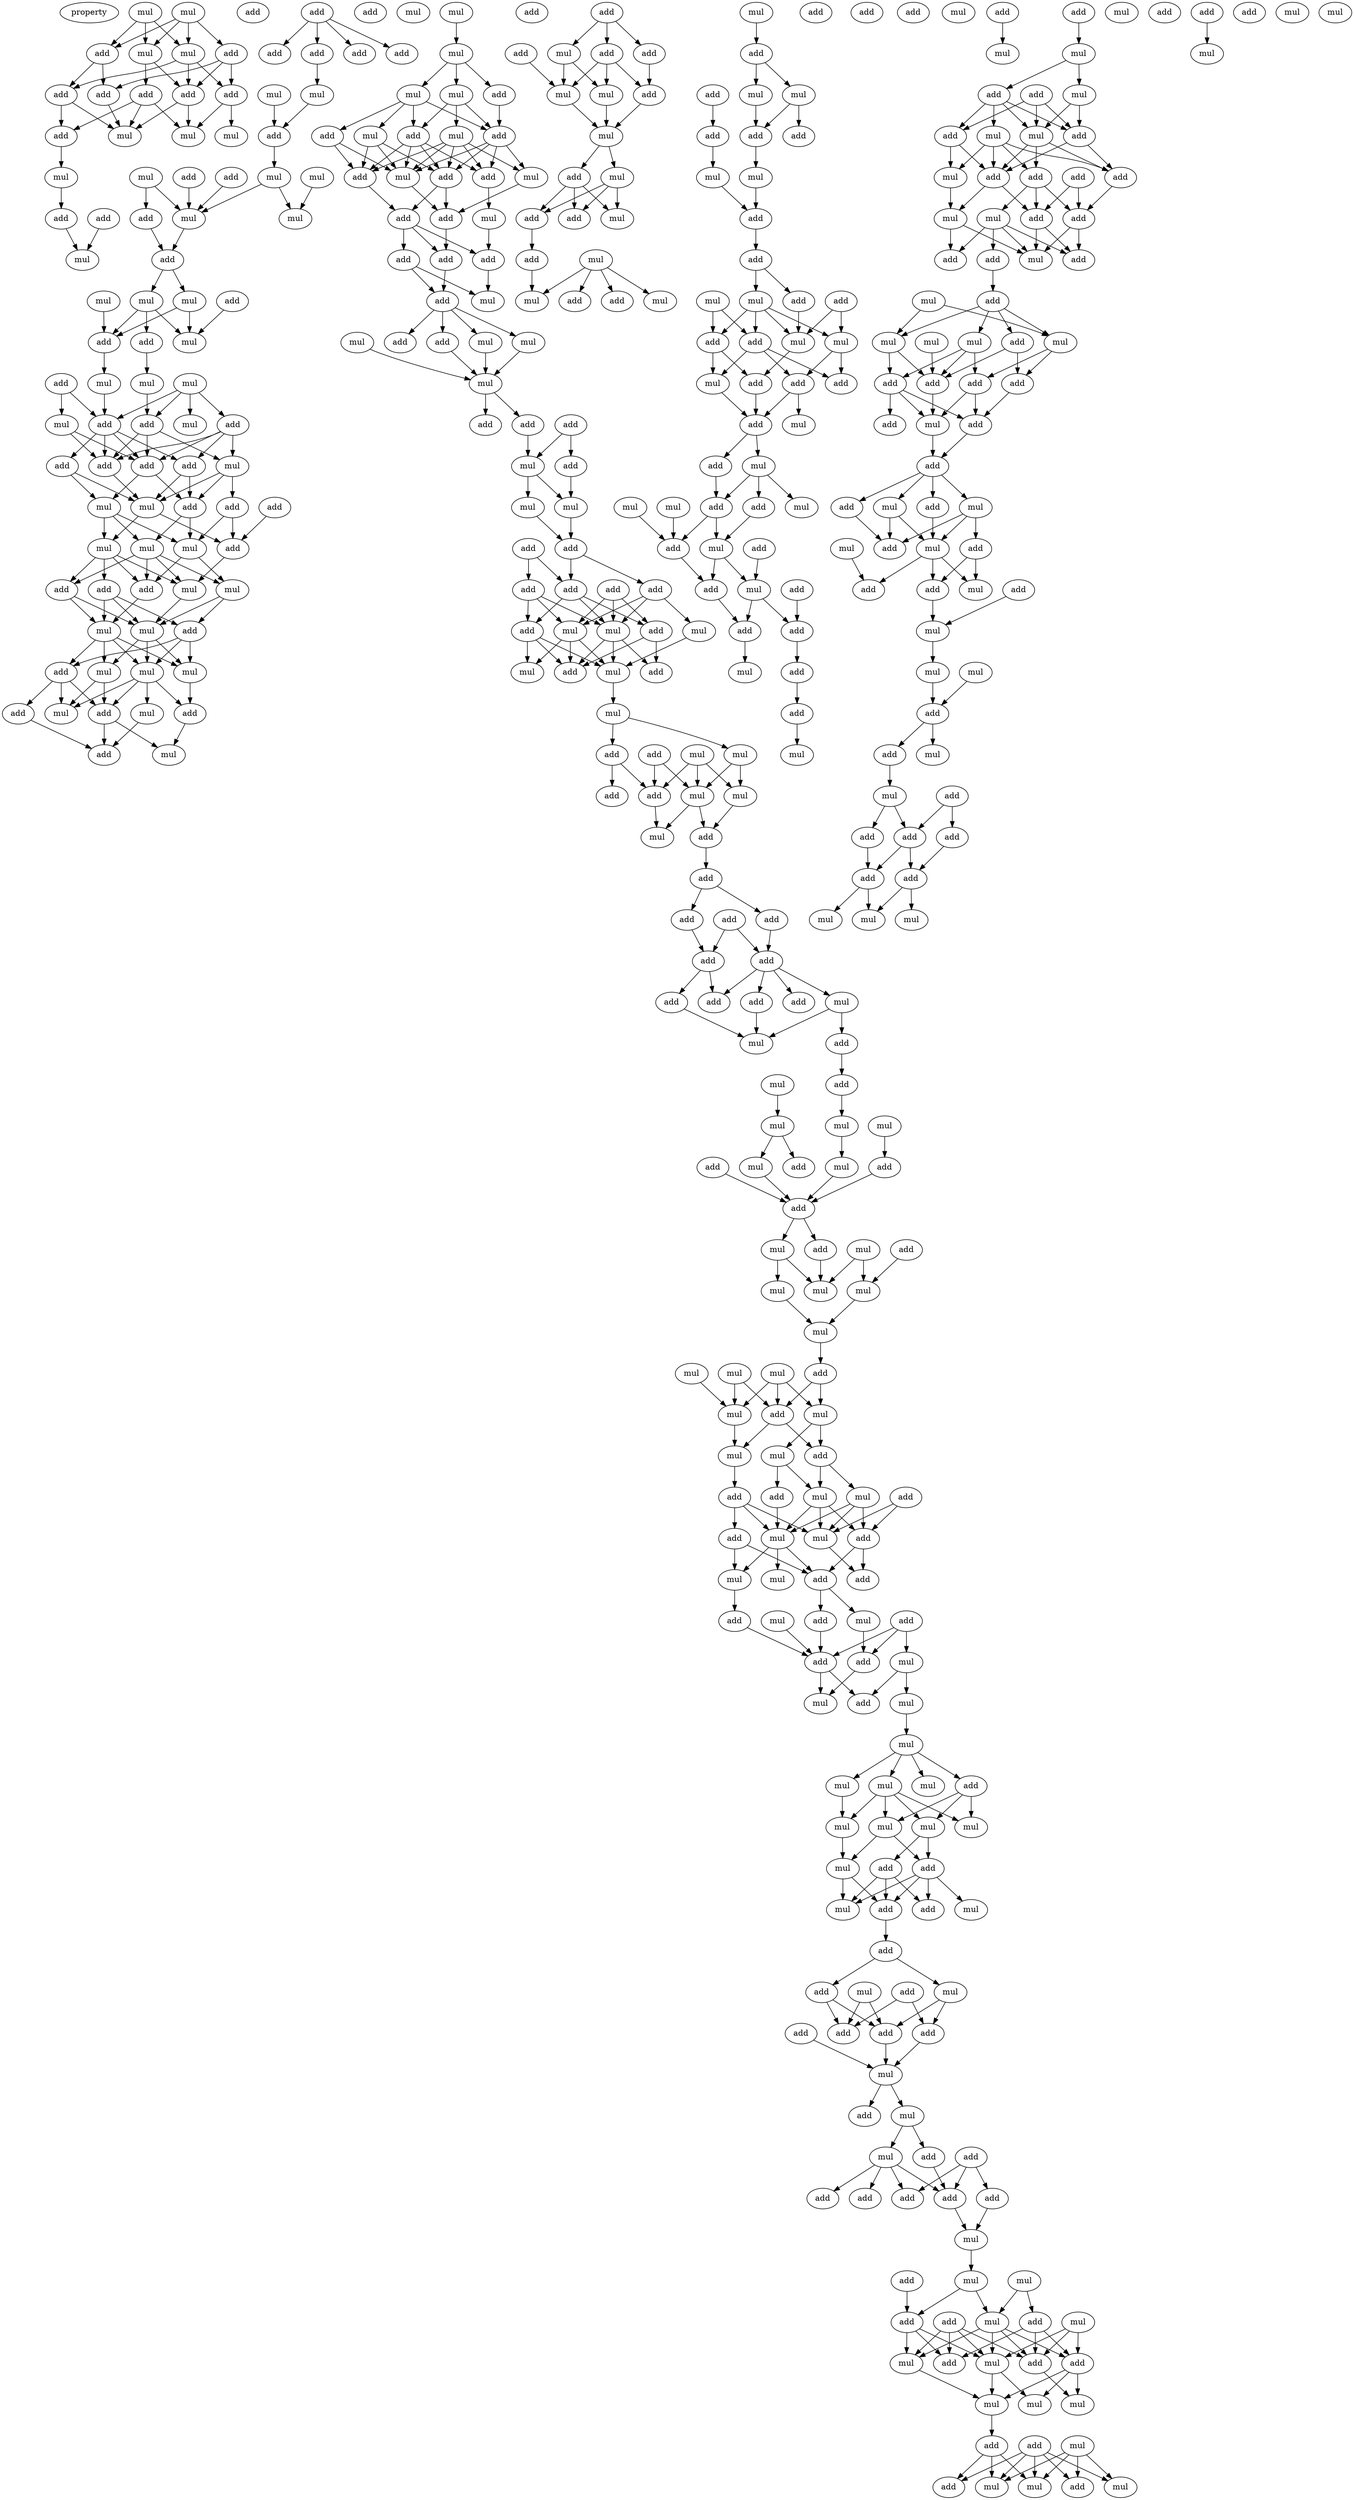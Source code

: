 digraph {
    node [fontcolor=black]
    property [mul=2,lf=1.1]
    0 [ label = mul ];
    1 [ label = mul ];
    2 [ label = add ];
    3 [ label = mul ];
    4 [ label = add ];
    5 [ label = mul ];
    6 [ label = add ];
    7 [ label = add ];
    8 [ label = add ];
    9 [ label = add ];
    10 [ label = add ];
    11 [ label = add ];
    12 [ label = mul ];
    13 [ label = mul ];
    14 [ label = mul ];
    15 [ label = mul ];
    16 [ label = add ];
    17 [ label = add ];
    18 [ label = add ];
    19 [ label = mul ];
    20 [ label = add ];
    21 [ label = add ];
    22 [ label = add ];
    23 [ label = add ];
    24 [ label = add ];
    25 [ label = add ];
    26 [ label = mul ];
    27 [ label = mul ];
    28 [ label = add ];
    29 [ label = mul ];
    30 [ label = add ];
    31 [ label = mul ];
    32 [ label = mul ];
    33 [ label = add ];
    34 [ label = mul ];
    35 [ label = add ];
    36 [ label = mul ];
    37 [ label = mul ];
    38 [ label = add ];
    39 [ label = add ];
    40 [ label = mul ];
    41 [ label = mul ];
    42 [ label = mul ];
    43 [ label = add ];
    44 [ label = mul ];
    45 [ label = add ];
    46 [ label = mul ];
    47 [ label = add ];
    48 [ label = mul ];
    49 [ label = mul ];
    50 [ label = add ];
    51 [ label = add ];
    52 [ label = add ];
    53 [ label = mul ];
    54 [ label = mul ];
    55 [ label = add ];
    56 [ label = add ];
    57 [ label = add ];
    58 [ label = mul ];
    59 [ label = add ];
    60 [ label = add ];
    61 [ label = add ];
    62 [ label = add ];
    63 [ label = mul ];
    64 [ label = mul ];
    65 [ label = mul ];
    66 [ label = mul ];
    67 [ label = add ];
    68 [ label = mul ];
    69 [ label = mul ];
    70 [ label = add ];
    71 [ label = mul ];
    72 [ label = add ];
    73 [ label = add ];
    74 [ label = mul ];
    75 [ label = mul ];
    76 [ label = add ];
    77 [ label = mul ];
    78 [ label = add ];
    79 [ label = mul ];
    80 [ label = mul ];
    81 [ label = add ];
    82 [ label = add ];
    83 [ label = mul ];
    84 [ label = mul ];
    85 [ label = add ];
    86 [ label = add ];
    87 [ label = mul ];
    88 [ label = mul ];
    89 [ label = mul ];
    90 [ label = mul ];
    91 [ label = mul ];
    92 [ label = add ];
    93 [ label = add ];
    94 [ label = mul ];
    95 [ label = mul ];
    96 [ label = add ];
    97 [ label = add ];
    98 [ label = add ];
    99 [ label = mul ];
    100 [ label = add ];
    101 [ label = mul ];
    102 [ label = add ];
    103 [ label = mul ];
    104 [ label = add ];
    105 [ label = add ];
    106 [ label = add ];
    107 [ label = add ];
    108 [ label = add ];
    109 [ label = add ];
    110 [ label = mul ];
    111 [ label = add ];
    112 [ label = add ];
    113 [ label = mul ];
    114 [ label = mul ];
    115 [ label = mul ];
    116 [ label = mul ];
    117 [ label = add ];
    118 [ label = add ];
    119 [ label = add ];
    120 [ label = mul ];
    121 [ label = add ];
    122 [ label = mul ];
    123 [ label = mul ];
    124 [ label = add ];
    125 [ label = add ];
    126 [ label = add ];
    127 [ label = add ];
    128 [ label = add ];
    129 [ label = add ];
    130 [ label = add ];
    131 [ label = add ];
    132 [ label = mul ];
    133 [ label = mul ];
    134 [ label = mul ];
    135 [ label = mul ];
    136 [ label = mul ];
    137 [ label = add ];
    138 [ label = add ];
    139 [ label = add ];
    140 [ label = mul ];
    141 [ label = add ];
    142 [ label = mul ];
    143 [ label = add ];
    144 [ label = mul ];
    145 [ label = add ];
    146 [ label = mul ];
    147 [ label = mul ];
    148 [ label = add ];
    149 [ label = mul ];
    150 [ label = add ];
    151 [ label = add ];
    152 [ label = add ];
    153 [ label = add ];
    154 [ label = add ];
    155 [ label = add ];
    156 [ label = add ];
    157 [ label = add ];
    158 [ label = mul ];
    159 [ label = add ];
    160 [ label = add ];
    161 [ label = add ];
    162 [ label = mul ];
    163 [ label = add ];
    164 [ label = mul ];
    165 [ label = add ];
    166 [ label = mul ];
    167 [ label = mul ];
    168 [ label = mul ];
    169 [ label = mul ];
    170 [ label = add ];
    171 [ label = add ];
    172 [ label = add ];
    173 [ label = mul ];
    174 [ label = add ];
    175 [ label = mul ];
    176 [ label = mul ];
    177 [ label = add ];
    178 [ label = add ];
    179 [ label = mul ];
    180 [ label = mul ];
    181 [ label = mul ];
    182 [ label = mul ];
    183 [ label = mul ];
    184 [ label = mul ];
    185 [ label = add ];
    186 [ label = mul ];
    187 [ label = mul ];
    188 [ label = add ];
    189 [ label = mul ];
    190 [ label = mul ];
    191 [ label = add ];
    192 [ label = mul ];
    193 [ label = mul ];
    194 [ label = mul ];
    195 [ label = add ];
    196 [ label = add ];
    197 [ label = add ];
    198 [ label = add ];
    199 [ label = add ];
    200 [ label = mul ];
    201 [ label = mul ];
    202 [ label = mul ];
    203 [ label = add ];
    204 [ label = mul ];
    205 [ label = add ];
    206 [ label = mul ];
    207 [ label = add ];
    208 [ label = add ];
    209 [ label = mul ];
    210 [ label = add ];
    211 [ label = add ];
    212 [ label = mul ];
    213 [ label = add ];
    214 [ label = mul ];
    215 [ label = mul ];
    216 [ label = add ];
    217 [ label = mul ];
    218 [ label = mul ];
    219 [ label = mul ];
    220 [ label = mul ];
    221 [ label = add ];
    222 [ label = mul ];
    223 [ label = mul ];
    224 [ label = mul ];
    225 [ label = mul ];
    226 [ label = add ];
    227 [ label = add ];
    228 [ label = mul ];
    229 [ label = mul ];
    230 [ label = mul ];
    231 [ label = add ];
    232 [ label = add ];
    233 [ label = add ];
    234 [ label = add ];
    235 [ label = add ];
    236 [ label = mul ];
    237 [ label = mul ];
    238 [ label = add ];
    239 [ label = add ];
    240 [ label = add ];
    241 [ label = add ];
    242 [ label = mul ];
    243 [ label = add ];
    244 [ label = mul ];
    245 [ label = mul ];
    246 [ label = add ];
    247 [ label = add ];
    248 [ label = add ];
    249 [ label = add ];
    250 [ label = add ];
    251 [ label = add ];
    252 [ label = add ];
    253 [ label = mul ];
    254 [ label = add ];
    255 [ label = mul ];
    256 [ label = mul ];
    257 [ label = add ];
    258 [ label = add ];
    259 [ label = mul ];
    260 [ label = mul ];
    261 [ label = add ];
    262 [ label = add ];
    263 [ label = mul ];
    264 [ label = add ];
    265 [ label = add ];
    266 [ label = mul ];
    267 [ label = mul ];
    268 [ label = mul ];
    269 [ label = mul ];
    270 [ label = add ];
    271 [ label = mul ];
    272 [ label = add ];
    273 [ label = mul ];
    274 [ label = mul ];
    275 [ label = add ];
    276 [ label = add ];
    277 [ label = mul ];
    278 [ label = add ];
    279 [ label = add ];
    280 [ label = mul ];
    281 [ label = add ];
    282 [ label = add ];
    283 [ label = add ];
    284 [ label = mul ];
    285 [ label = mul ];
    286 [ label = mul ];
    287 [ label = add ];
    288 [ label = mul ];
    289 [ label = add ];
    290 [ label = mul ];
    291 [ label = add ];
    292 [ label = add ];
    293 [ label = mul ];
    294 [ label = mul ];
    295 [ label = add ];
    296 [ label = mul ];
    297 [ label = add ];
    298 [ label = mul ];
    299 [ label = add ];
    300 [ label = add ];
    301 [ label = add ];
    302 [ label = mul ];
    303 [ label = mul ];
    304 [ label = add ];
    305 [ label = add ];
    306 [ label = add ];
    307 [ label = mul ];
    308 [ label = mul ];
    309 [ label = add ];
    310 [ label = add ];
    311 [ label = add ];
    312 [ label = mul ];
    313 [ label = mul ];
    314 [ label = add ];
    315 [ label = add ];
    316 [ label = add ];
    317 [ label = add ];
    318 [ label = mul ];
    319 [ label = mul ];
    320 [ label = add ];
    321 [ label = add ];
    322 [ label = add ];
    323 [ label = mul ];
    324 [ label = mul ];
    325 [ label = add ];
    326 [ label = mul ];
    327 [ label = add ];
    328 [ label = mul ];
    329 [ label = add ];
    330 [ label = mul ];
    331 [ label = add ];
    332 [ label = mul ];
    333 [ label = add ];
    334 [ label = mul ];
    335 [ label = add ];
    336 [ label = add ];
    337 [ label = mul ];
    338 [ label = mul ];
    339 [ label = add ];
    340 [ label = add ];
    341 [ label = add ];
    342 [ label = add ];
    343 [ label = mul ];
    344 [ label = add ];
    345 [ label = add ];
    346 [ label = mul ];
    347 [ label = add ];
    348 [ label = mul ];
    349 [ label = add ];
    350 [ label = mul ];
    351 [ label = add ];
    352 [ label = mul ];
    353 [ label = add ];
    354 [ label = mul ];
    355 [ label = mul ];
    356 [ label = add ];
    357 [ label = add ];
    358 [ label = mul ];
    359 [ label = add ];
    360 [ label = add ];
    361 [ label = add ];
    362 [ label = add ];
    363 [ label = mul ];
    364 [ label = mul ];
    365 [ label = add ];
    366 [ label = add ];
    367 [ label = add ];
    368 [ label = add ];
    369 [ label = mul ];
    370 [ label = add ];
    371 [ label = mul ];
    372 [ label = add ];
    373 [ label = add ];
    374 [ label = mul ];
    375 [ label = mul ];
    376 [ label = mul ];
    377 [ label = mul ];
    378 [ label = add ];
    379 [ label = add ];
    380 [ label = add ];
    381 [ label = add ];
    382 [ label = add ];
    383 [ label = add ];
    384 [ label = mul ];
    385 [ label = add ];
    386 [ label = mul ];
    387 [ label = mul ];
    388 [ label = add ];
    389 [ label = add ];
    390 [ label = mul ];
    391 [ label = mul ];
    392 [ label = mul ];
    393 [ label = add ];
    394 [ label = add ];
    395 [ label = add ];
    396 [ label = add ];
    397 [ label = add ];
    398 [ label = mul ];
    399 [ label = mul ];
    400 [ label = mul ];
    401 [ label = mul ];
    402 [ label = add ];
    403 [ label = add ];
    404 [ label = add ];
    405 [ label = add ];
    406 [ label = add ];
    407 [ label = mul ];
    408 [ label = mul ];
    409 [ label = add ];
    410 [ label = mul ];
    411 [ label = add ];
    412 [ label = add ];
    413 [ label = add ];
    414 [ label = add ];
    415 [ label = add ];
    416 [ label = mul ];
    417 [ label = mul ];
    418 [ label = mul ];
    419 [ label = mul ];
    420 [ label = mul ];
    0 -> 3 [ name = 0 ];
    0 -> 4 [ name = 1 ];
    0 -> 5 [ name = 2 ];
    1 -> 2 [ name = 3 ];
    1 -> 3 [ name = 4 ];
    1 -> 4 [ name = 5 ];
    1 -> 5 [ name = 6 ];
    2 -> 7 [ name = 7 ];
    2 -> 9 [ name = 8 ];
    2 -> 10 [ name = 9 ];
    3 -> 6 [ name = 10 ];
    3 -> 9 [ name = 11 ];
    4 -> 8 [ name = 12 ];
    4 -> 10 [ name = 13 ];
    5 -> 7 [ name = 14 ];
    5 -> 8 [ name = 15 ];
    5 -> 9 [ name = 16 ];
    6 -> 11 [ name = 17 ];
    6 -> 13 [ name = 18 ];
    6 -> 14 [ name = 19 ];
    7 -> 12 [ name = 20 ];
    7 -> 14 [ name = 21 ];
    8 -> 11 [ name = 22 ];
    8 -> 13 [ name = 23 ];
    9 -> 13 [ name = 24 ];
    9 -> 14 [ name = 25 ];
    10 -> 13 [ name = 26 ];
    11 -> 15 [ name = 27 ];
    15 -> 16 [ name = 28 ];
    16 -> 19 [ name = 29 ];
    17 -> 19 [ name = 30 ];
    20 -> 21 [ name = 31 ];
    20 -> 23 [ name = 32 ];
    20 -> 24 [ name = 33 ];
    20 -> 25 [ name = 34 ];
    23 -> 27 [ name = 35 ];
    26 -> 28 [ name = 36 ];
    27 -> 28 [ name = 37 ];
    28 -> 31 [ name = 38 ];
    30 -> 36 [ name = 39 ];
    31 -> 36 [ name = 40 ];
    31 -> 37 [ name = 41 ];
    32 -> 37 [ name = 42 ];
    33 -> 36 [ name = 43 ];
    34 -> 35 [ name = 44 ];
    34 -> 36 [ name = 45 ];
    35 -> 38 [ name = 46 ];
    36 -> 38 [ name = 47 ];
    38 -> 40 [ name = 48 ];
    38 -> 41 [ name = 49 ];
    39 -> 44 [ name = 50 ];
    40 -> 43 [ name = 51 ];
    40 -> 44 [ name = 52 ];
    40 -> 45 [ name = 53 ];
    41 -> 43 [ name = 54 ];
    41 -> 44 [ name = 55 ];
    42 -> 43 [ name = 56 ];
    43 -> 48 [ name = 57 ];
    45 -> 49 [ name = 58 ];
    46 -> 50 [ name = 59 ];
    46 -> 51 [ name = 60 ];
    46 -> 52 [ name = 61 ];
    46 -> 54 [ name = 62 ];
    47 -> 50 [ name = 63 ];
    47 -> 53 [ name = 64 ];
    48 -> 50 [ name = 65 ];
    49 -> 51 [ name = 66 ];
    50 -> 55 [ name = 67 ];
    50 -> 56 [ name = 68 ];
    50 -> 57 [ name = 69 ];
    50 -> 59 [ name = 70 ];
    51 -> 56 [ name = 71 ];
    51 -> 58 [ name = 72 ];
    51 -> 59 [ name = 73 ];
    52 -> 56 [ name = 74 ];
    52 -> 57 [ name = 75 ];
    52 -> 58 [ name = 76 ];
    52 -> 59 [ name = 77 ];
    53 -> 56 [ name = 78 ];
    53 -> 59 [ name = 79 ];
    55 -> 63 [ name = 80 ];
    55 -> 64 [ name = 81 ];
    56 -> 60 [ name = 82 ];
    56 -> 64 [ name = 83 ];
    57 -> 60 [ name = 84 ];
    57 -> 63 [ name = 85 ];
    58 -> 60 [ name = 86 ];
    58 -> 62 [ name = 87 ];
    58 -> 63 [ name = 88 ];
    59 -> 63 [ name = 89 ];
    60 -> 65 [ name = 90 ];
    60 -> 68 [ name = 91 ];
    61 -> 67 [ name = 92 ];
    62 -> 65 [ name = 93 ];
    62 -> 67 [ name = 94 ];
    63 -> 66 [ name = 95 ];
    63 -> 67 [ name = 96 ];
    64 -> 65 [ name = 97 ];
    64 -> 66 [ name = 98 ];
    64 -> 68 [ name = 99 ];
    65 -> 71 [ name = 100 ];
    65 -> 73 [ name = 101 ];
    66 -> 69 [ name = 102 ];
    66 -> 70 [ name = 103 ];
    66 -> 72 [ name = 104 ];
    66 -> 73 [ name = 105 ];
    67 -> 69 [ name = 106 ];
    68 -> 69 [ name = 107 ];
    68 -> 71 [ name = 108 ];
    68 -> 72 [ name = 109 ];
    68 -> 73 [ name = 110 ];
    69 -> 75 [ name = 111 ];
    70 -> 74 [ name = 112 ];
    70 -> 75 [ name = 113 ];
    70 -> 76 [ name = 114 ];
    71 -> 75 [ name = 115 ];
    71 -> 76 [ name = 116 ];
    72 -> 74 [ name = 117 ];
    72 -> 75 [ name = 118 ];
    73 -> 74 [ name = 119 ];
    74 -> 77 [ name = 120 ];
    74 -> 78 [ name = 121 ];
    74 -> 79 [ name = 122 ];
    74 -> 80 [ name = 123 ];
    75 -> 77 [ name = 124 ];
    75 -> 79 [ name = 125 ];
    75 -> 80 [ name = 126 ];
    76 -> 78 [ name = 127 ];
    76 -> 79 [ name = 128 ];
    76 -> 80 [ name = 129 ];
    77 -> 82 [ name = 130 ];
    77 -> 84 [ name = 131 ];
    78 -> 82 [ name = 132 ];
    78 -> 84 [ name = 133 ];
    78 -> 85 [ name = 134 ];
    79 -> 81 [ name = 135 ];
    79 -> 82 [ name = 136 ];
    79 -> 83 [ name = 137 ];
    79 -> 84 [ name = 138 ];
    80 -> 81 [ name = 139 ];
    81 -> 87 [ name = 140 ];
    82 -> 86 [ name = 141 ];
    82 -> 87 [ name = 142 ];
    83 -> 86 [ name = 143 ];
    85 -> 86 [ name = 144 ];
    88 -> 89 [ name = 145 ];
    89 -> 90 [ name = 146 ];
    89 -> 91 [ name = 147 ];
    89 -> 92 [ name = 148 ];
    90 -> 95 [ name = 149 ];
    90 -> 96 [ name = 150 ];
    90 -> 97 [ name = 151 ];
    91 -> 93 [ name = 152 ];
    91 -> 94 [ name = 153 ];
    91 -> 96 [ name = 154 ];
    91 -> 97 [ name = 155 ];
    92 -> 96 [ name = 156 ];
    93 -> 101 [ name = 157 ];
    93 -> 102 [ name = 158 ];
    94 -> 98 [ name = 159 ];
    94 -> 101 [ name = 160 ];
    94 -> 102 [ name = 161 ];
    95 -> 98 [ name = 162 ];
    95 -> 99 [ name = 163 ];
    95 -> 100 [ name = 164 ];
    95 -> 101 [ name = 165 ];
    95 -> 102 [ name = 166 ];
    96 -> 98 [ name = 167 ];
    96 -> 99 [ name = 168 ];
    96 -> 100 [ name = 169 ];
    96 -> 101 [ name = 170 ];
    97 -> 98 [ name = 171 ];
    97 -> 100 [ name = 172 ];
    97 -> 101 [ name = 173 ];
    97 -> 102 [ name = 174 ];
    98 -> 104 [ name = 175 ];
    98 -> 105 [ name = 176 ];
    99 -> 105 [ name = 177 ];
    100 -> 103 [ name = 178 ];
    101 -> 105 [ name = 179 ];
    102 -> 104 [ name = 180 ];
    103 -> 106 [ name = 181 ];
    104 -> 106 [ name = 182 ];
    104 -> 107 [ name = 183 ];
    104 -> 108 [ name = 184 ];
    105 -> 107 [ name = 185 ];
    106 -> 110 [ name = 186 ];
    107 -> 109 [ name = 187 ];
    108 -> 109 [ name = 188 ];
    108 -> 110 [ name = 189 ];
    109 -> 111 [ name = 190 ];
    109 -> 112 [ name = 191 ];
    109 -> 113 [ name = 192 ];
    109 -> 115 [ name = 193 ];
    112 -> 116 [ name = 194 ];
    113 -> 116 [ name = 195 ];
    114 -> 116 [ name = 196 ];
    115 -> 116 [ name = 197 ];
    116 -> 117 [ name = 198 ];
    116 -> 118 [ name = 199 ];
    118 -> 120 [ name = 200 ];
    119 -> 120 [ name = 201 ];
    119 -> 121 [ name = 202 ];
    120 -> 122 [ name = 203 ];
    120 -> 123 [ name = 204 ];
    121 -> 123 [ name = 205 ];
    122 -> 125 [ name = 206 ];
    123 -> 125 [ name = 207 ];
    124 -> 126 [ name = 208 ];
    124 -> 127 [ name = 209 ];
    125 -> 126 [ name = 210 ];
    125 -> 129 [ name = 211 ];
    126 -> 130 [ name = 212 ];
    126 -> 131 [ name = 213 ];
    126 -> 134 [ name = 214 ];
    127 -> 131 [ name = 215 ];
    127 -> 132 [ name = 216 ];
    127 -> 134 [ name = 217 ];
    128 -> 130 [ name = 218 ];
    128 -> 132 [ name = 219 ];
    128 -> 134 [ name = 220 ];
    129 -> 132 [ name = 221 ];
    129 -> 133 [ name = 222 ];
    129 -> 134 [ name = 223 ];
    130 -> 137 [ name = 224 ];
    130 -> 139 [ name = 225 ];
    131 -> 135 [ name = 226 ];
    131 -> 136 [ name = 227 ];
    131 -> 139 [ name = 228 ];
    132 -> 135 [ name = 229 ];
    132 -> 136 [ name = 230 ];
    132 -> 139 [ name = 231 ];
    133 -> 135 [ name = 232 ];
    134 -> 135 [ name = 233 ];
    134 -> 137 [ name = 234 ];
    134 -> 139 [ name = 235 ];
    135 -> 140 [ name = 236 ];
    140 -> 141 [ name = 237 ];
    140 -> 144 [ name = 238 ];
    141 -> 145 [ name = 239 ];
    141 -> 148 [ name = 240 ];
    142 -> 146 [ name = 241 ];
    142 -> 147 [ name = 242 ];
    142 -> 148 [ name = 243 ];
    143 -> 147 [ name = 244 ];
    143 -> 148 [ name = 245 ];
    144 -> 146 [ name = 246 ];
    144 -> 147 [ name = 247 ];
    146 -> 150 [ name = 248 ];
    147 -> 149 [ name = 249 ];
    147 -> 150 [ name = 250 ];
    148 -> 149 [ name = 251 ];
    150 -> 151 [ name = 252 ];
    151 -> 153 [ name = 253 ];
    151 -> 154 [ name = 254 ];
    152 -> 155 [ name = 255 ];
    152 -> 156 [ name = 256 ];
    153 -> 156 [ name = 257 ];
    154 -> 155 [ name = 258 ];
    155 -> 157 [ name = 259 ];
    155 -> 158 [ name = 260 ];
    155 -> 160 [ name = 261 ];
    155 -> 161 [ name = 262 ];
    156 -> 159 [ name = 263 ];
    156 -> 161 [ name = 264 ];
    158 -> 162 [ name = 265 ];
    158 -> 163 [ name = 266 ];
    159 -> 162 [ name = 267 ];
    160 -> 162 [ name = 268 ];
    163 -> 165 [ name = 269 ];
    164 -> 167 [ name = 270 ];
    165 -> 168 [ name = 271 ];
    166 -> 170 [ name = 272 ];
    167 -> 172 [ name = 273 ];
    167 -> 173 [ name = 274 ];
    168 -> 169 [ name = 275 ];
    169 -> 174 [ name = 276 ];
    170 -> 174 [ name = 277 ];
    171 -> 174 [ name = 278 ];
    173 -> 174 [ name = 279 ];
    174 -> 175 [ name = 280 ];
    174 -> 177 [ name = 281 ];
    175 -> 179 [ name = 282 ];
    175 -> 181 [ name = 283 ];
    176 -> 179 [ name = 284 ];
    176 -> 180 [ name = 285 ];
    177 -> 179 [ name = 286 ];
    178 -> 180 [ name = 287 ];
    180 -> 182 [ name = 288 ];
    181 -> 182 [ name = 289 ];
    182 -> 185 [ name = 290 ];
    183 -> 187 [ name = 291 ];
    183 -> 188 [ name = 292 ];
    184 -> 187 [ name = 293 ];
    185 -> 188 [ name = 294 ];
    185 -> 189 [ name = 295 ];
    186 -> 187 [ name = 296 ];
    186 -> 188 [ name = 297 ];
    186 -> 189 [ name = 298 ];
    187 -> 190 [ name = 299 ];
    188 -> 190 [ name = 300 ];
    188 -> 191 [ name = 301 ];
    189 -> 191 [ name = 302 ];
    189 -> 192 [ name = 303 ];
    190 -> 196 [ name = 304 ];
    191 -> 193 [ name = 305 ];
    191 -> 194 [ name = 306 ];
    192 -> 194 [ name = 307 ];
    192 -> 195 [ name = 308 ];
    193 -> 198 [ name = 309 ];
    193 -> 200 [ name = 310 ];
    193 -> 201 [ name = 311 ];
    194 -> 198 [ name = 312 ];
    194 -> 200 [ name = 313 ];
    194 -> 201 [ name = 314 ];
    195 -> 201 [ name = 315 ];
    196 -> 199 [ name = 316 ];
    196 -> 200 [ name = 317 ];
    196 -> 201 [ name = 318 ];
    197 -> 198 [ name = 319 ];
    197 -> 200 [ name = 320 ];
    198 -> 203 [ name = 321 ];
    198 -> 205 [ name = 322 ];
    199 -> 204 [ name = 323 ];
    199 -> 205 [ name = 324 ];
    200 -> 203 [ name = 325 ];
    201 -> 202 [ name = 326 ];
    201 -> 204 [ name = 327 ];
    201 -> 205 [ name = 328 ];
    204 -> 210 [ name = 329 ];
    205 -> 208 [ name = 330 ];
    205 -> 209 [ name = 331 ];
    206 -> 211 [ name = 332 ];
    207 -> 211 [ name = 333 ];
    207 -> 212 [ name = 334 ];
    207 -> 213 [ name = 335 ];
    208 -> 211 [ name = 336 ];
    209 -> 213 [ name = 337 ];
    210 -> 211 [ name = 338 ];
    211 -> 214 [ name = 339 ];
    211 -> 216 [ name = 340 ];
    212 -> 215 [ name = 341 ];
    212 -> 216 [ name = 342 ];
    213 -> 214 [ name = 343 ];
    215 -> 217 [ name = 344 ];
    217 -> 218 [ name = 345 ];
    217 -> 219 [ name = 346 ];
    217 -> 220 [ name = 347 ];
    217 -> 221 [ name = 348 ];
    218 -> 222 [ name = 349 ];
    219 -> 222 [ name = 350 ];
    219 -> 223 [ name = 351 ];
    219 -> 224 [ name = 352 ];
    219 -> 225 [ name = 353 ];
    221 -> 223 [ name = 354 ];
    221 -> 224 [ name = 355 ];
    221 -> 225 [ name = 356 ];
    222 -> 228 [ name = 357 ];
    223 -> 226 [ name = 358 ];
    223 -> 227 [ name = 359 ];
    224 -> 226 [ name = 360 ];
    224 -> 228 [ name = 361 ];
    226 -> 229 [ name = 362 ];
    226 -> 230 [ name = 363 ];
    226 -> 231 [ name = 364 ];
    226 -> 232 [ name = 365 ];
    227 -> 230 [ name = 366 ];
    227 -> 231 [ name = 367 ];
    227 -> 232 [ name = 368 ];
    228 -> 230 [ name = 369 ];
    228 -> 231 [ name = 370 ];
    231 -> 233 [ name = 371 ];
    233 -> 234 [ name = 372 ];
    233 -> 236 [ name = 373 ];
    234 -> 238 [ name = 374 ];
    234 -> 241 [ name = 375 ];
    235 -> 240 [ name = 376 ];
    235 -> 241 [ name = 377 ];
    236 -> 238 [ name = 378 ];
    236 -> 240 [ name = 379 ];
    237 -> 238 [ name = 380 ];
    237 -> 241 [ name = 381 ];
    238 -> 242 [ name = 382 ];
    239 -> 242 [ name = 383 ];
    240 -> 242 [ name = 384 ];
    242 -> 243 [ name = 385 ];
    242 -> 244 [ name = 386 ];
    244 -> 245 [ name = 387 ];
    244 -> 247 [ name = 388 ];
    245 -> 249 [ name = 389 ];
    245 -> 250 [ name = 390 ];
    245 -> 251 [ name = 391 ];
    245 -> 252 [ name = 392 ];
    246 -> 248 [ name = 393 ];
    246 -> 250 [ name = 394 ];
    246 -> 252 [ name = 395 ];
    247 -> 250 [ name = 396 ];
    248 -> 253 [ name = 397 ];
    250 -> 253 [ name = 398 ];
    253 -> 256 [ name = 399 ];
    254 -> 257 [ name = 400 ];
    255 -> 260 [ name = 401 ];
    255 -> 261 [ name = 402 ];
    256 -> 257 [ name = 403 ];
    256 -> 260 [ name = 404 ];
    257 -> 263 [ name = 405 ];
    257 -> 264 [ name = 406 ];
    257 -> 266 [ name = 407 ];
    258 -> 263 [ name = 408 ];
    258 -> 264 [ name = 409 ];
    258 -> 265 [ name = 410 ];
    258 -> 266 [ name = 411 ];
    259 -> 262 [ name = 412 ];
    259 -> 263 [ name = 413 ];
    259 -> 265 [ name = 414 ];
    260 -> 262 [ name = 415 ];
    260 -> 263 [ name = 416 ];
    260 -> 265 [ name = 417 ];
    260 -> 266 [ name = 418 ];
    261 -> 262 [ name = 419 ];
    261 -> 264 [ name = 420 ];
    261 -> 265 [ name = 421 ];
    262 -> 267 [ name = 422 ];
    262 -> 268 [ name = 423 ];
    262 -> 269 [ name = 424 ];
    263 -> 268 [ name = 425 ];
    263 -> 269 [ name = 426 ];
    265 -> 267 [ name = 427 ];
    266 -> 268 [ name = 428 ];
    268 -> 270 [ name = 429 ];
    270 -> 273 [ name = 430 ];
    270 -> 274 [ name = 431 ];
    270 -> 275 [ name = 432 ];
    271 -> 273 [ name = 433 ];
    271 -> 274 [ name = 434 ];
    271 -> 276 [ name = 435 ];
    271 -> 277 [ name = 436 ];
    272 -> 273 [ name = 437 ];
    272 -> 274 [ name = 438 ];
    272 -> 275 [ name = 439 ];
    272 -> 276 [ name = 440 ];
    272 -> 277 [ name = 441 ];
    278 -> 279 [ name = 442 ];
    278 -> 280 [ name = 443 ];
    278 -> 282 [ name = 444 ];
    279 -> 283 [ name = 445 ];
    280 -> 284 [ name = 446 ];
    280 -> 285 [ name = 447 ];
    281 -> 284 [ name = 448 ];
    282 -> 283 [ name = 449 ];
    282 -> 284 [ name = 450 ];
    282 -> 285 [ name = 451 ];
    283 -> 286 [ name = 452 ];
    284 -> 286 [ name = 453 ];
    285 -> 286 [ name = 454 ];
    286 -> 287 [ name = 455 ];
    286 -> 288 [ name = 456 ];
    287 -> 289 [ name = 457 ];
    287 -> 290 [ name = 458 ];
    287 -> 291 [ name = 459 ];
    288 -> 289 [ name = 460 ];
    288 -> 290 [ name = 461 ];
    288 -> 291 [ name = 462 ];
    291 -> 292 [ name = 463 ];
    292 -> 296 [ name = 464 ];
    293 -> 295 [ name = 465 ];
    293 -> 296 [ name = 466 ];
    293 -> 297 [ name = 467 ];
    293 -> 298 [ name = 468 ];
    294 -> 299 [ name = 469 ];
    299 -> 302 [ name = 470 ];
    299 -> 303 [ name = 471 ];
    300 -> 304 [ name = 472 ];
    302 -> 305 [ name = 473 ];
    302 -> 306 [ name = 474 ];
    303 -> 305 [ name = 475 ];
    304 -> 307 [ name = 476 ];
    305 -> 308 [ name = 477 ];
    307 -> 309 [ name = 478 ];
    308 -> 309 [ name = 479 ];
    309 -> 311 [ name = 480 ];
    311 -> 313 [ name = 481 ];
    311 -> 315 [ name = 482 ];
    312 -> 317 [ name = 483 ];
    312 -> 320 [ name = 484 ];
    313 -> 317 [ name = 485 ];
    313 -> 318 [ name = 486 ];
    313 -> 319 [ name = 487 ];
    313 -> 320 [ name = 488 ];
    314 -> 318 [ name = 489 ];
    314 -> 319 [ name = 490 ];
    315 -> 318 [ name = 491 ];
    317 -> 322 [ name = 492 ];
    317 -> 323 [ name = 493 ];
    318 -> 322 [ name = 494 ];
    319 -> 321 [ name = 495 ];
    319 -> 325 [ name = 496 ];
    320 -> 321 [ name = 497 ];
    320 -> 323 [ name = 498 ];
    320 -> 325 [ name = 499 ];
    322 -> 327 [ name = 500 ];
    323 -> 327 [ name = 501 ];
    325 -> 326 [ name = 502 ];
    325 -> 327 [ name = 503 ];
    327 -> 328 [ name = 504 ];
    327 -> 329 [ name = 505 ];
    328 -> 330 [ name = 506 ];
    328 -> 331 [ name = 507 ];
    328 -> 333 [ name = 508 ];
    329 -> 331 [ name = 509 ];
    331 -> 335 [ name = 510 ];
    331 -> 337 [ name = 511 ];
    332 -> 335 [ name = 512 ];
    333 -> 337 [ name = 513 ];
    334 -> 335 [ name = 514 ];
    335 -> 339 [ name = 515 ];
    336 -> 338 [ name = 516 ];
    337 -> 338 [ name = 517 ];
    337 -> 339 [ name = 518 ];
    338 -> 341 [ name = 519 ];
    338 -> 342 [ name = 520 ];
    339 -> 341 [ name = 521 ];
    340 -> 342 [ name = 522 ];
    341 -> 343 [ name = 523 ];
    342 -> 344 [ name = 524 ];
    344 -> 347 [ name = 525 ];
    345 -> 346 [ name = 526 ];
    347 -> 348 [ name = 527 ];
    349 -> 350 [ name = 528 ];
    350 -> 352 [ name = 529 ];
    350 -> 353 [ name = 530 ];
    351 -> 355 [ name = 531 ];
    351 -> 356 [ name = 532 ];
    351 -> 357 [ name = 533 ];
    352 -> 355 [ name = 534 ];
    352 -> 356 [ name = 535 ];
    353 -> 354 [ name = 536 ];
    353 -> 355 [ name = 537 ];
    353 -> 356 [ name = 538 ];
    353 -> 357 [ name = 539 ];
    354 -> 358 [ name = 540 ];
    354 -> 359 [ name = 541 ];
    354 -> 361 [ name = 542 ];
    354 -> 362 [ name = 543 ];
    355 -> 359 [ name = 544 ];
    355 -> 361 [ name = 545 ];
    355 -> 362 [ name = 546 ];
    356 -> 359 [ name = 547 ];
    356 -> 361 [ name = 548 ];
    357 -> 358 [ name = 549 ];
    357 -> 359 [ name = 550 ];
    358 -> 364 [ name = 551 ];
    359 -> 364 [ name = 552 ];
    359 -> 365 [ name = 553 ];
    360 -> 365 [ name = 554 ];
    360 -> 366 [ name = 555 ];
    361 -> 366 [ name = 556 ];
    362 -> 363 [ name = 557 ];
    362 -> 365 [ name = 558 ];
    362 -> 366 [ name = 559 ];
    363 -> 367 [ name = 560 ];
    363 -> 368 [ name = 561 ];
    363 -> 369 [ name = 562 ];
    363 -> 370 [ name = 563 ];
    364 -> 368 [ name = 564 ];
    364 -> 369 [ name = 565 ];
    365 -> 367 [ name = 566 ];
    365 -> 369 [ name = 567 ];
    366 -> 367 [ name = 568 ];
    366 -> 369 [ name = 569 ];
    370 -> 372 [ name = 570 ];
    371 -> 376 [ name = 571 ];
    371 -> 377 [ name = 572 ];
    372 -> 373 [ name = 573 ];
    372 -> 375 [ name = 574 ];
    372 -> 376 [ name = 575 ];
    372 -> 377 [ name = 576 ];
    373 -> 379 [ name = 577 ];
    373 -> 381 [ name = 578 ];
    374 -> 379 [ name = 579 ];
    375 -> 378 [ name = 580 ];
    375 -> 379 [ name = 581 ];
    375 -> 380 [ name = 582 ];
    376 -> 379 [ name = 583 ];
    376 -> 380 [ name = 584 ];
    377 -> 378 [ name = 585 ];
    377 -> 381 [ name = 586 ];
    378 -> 383 [ name = 587 ];
    378 -> 384 [ name = 588 ];
    379 -> 384 [ name = 589 ];
    380 -> 382 [ name = 590 ];
    380 -> 383 [ name = 591 ];
    380 -> 384 [ name = 592 ];
    381 -> 383 [ name = 593 ];
    383 -> 385 [ name = 594 ];
    384 -> 385 [ name = 595 ];
    385 -> 386 [ name = 596 ];
    385 -> 388 [ name = 597 ];
    385 -> 389 [ name = 598 ];
    385 -> 390 [ name = 599 ];
    386 -> 392 [ name = 600 ];
    386 -> 394 [ name = 601 ];
    388 -> 394 [ name = 602 ];
    389 -> 392 [ name = 603 ];
    390 -> 392 [ name = 604 ];
    390 -> 393 [ name = 605 ];
    390 -> 394 [ name = 606 ];
    391 -> 395 [ name = 607 ];
    392 -> 395 [ name = 608 ];
    392 -> 396 [ name = 609 ];
    392 -> 398 [ name = 610 ];
    393 -> 396 [ name = 611 ];
    393 -> 398 [ name = 612 ];
    396 -> 399 [ name = 613 ];
    397 -> 399 [ name = 614 ];
    399 -> 401 [ name = 615 ];
    400 -> 403 [ name = 616 ];
    401 -> 403 [ name = 617 ];
    403 -> 405 [ name = 618 ];
    403 -> 408 [ name = 619 ];
    404 -> 407 [ name = 620 ];
    405 -> 410 [ name = 621 ];
    409 -> 411 [ name = 622 ];
    409 -> 412 [ name = 623 ];
    410 -> 412 [ name = 624 ];
    410 -> 413 [ name = 625 ];
    411 -> 415 [ name = 626 ];
    412 -> 414 [ name = 627 ];
    412 -> 415 [ name = 628 ];
    413 -> 414 [ name = 629 ];
    414 -> 416 [ name = 630 ];
    414 -> 417 [ name = 631 ];
    415 -> 417 [ name = 632 ];
    415 -> 419 [ name = 633 ];
}
